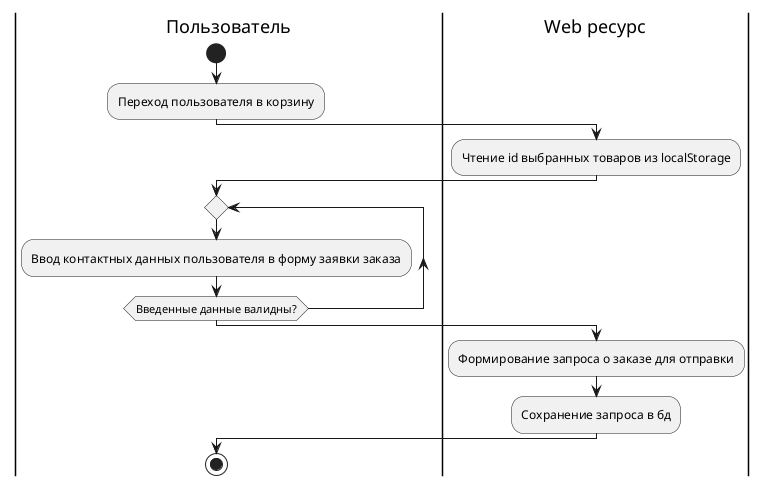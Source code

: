 @startuml
'https://plantuml.com/activity-diagram-beta
|Пользователь|
start
:Переход пользователя в корзину;
|Web ресурс|
:Чтение id выбранных товаров из localStorage;
|Пользователь|
repeat
  :Ввод контактных данных пользователя в форму заявки заказа;
repeat while (Введенные данные валидны?)
|Web ресурс|
:Формирование запроса о заказе для отправки;
:Сохранение запроса в бд;
|Пользователь|
stop

@enduml
